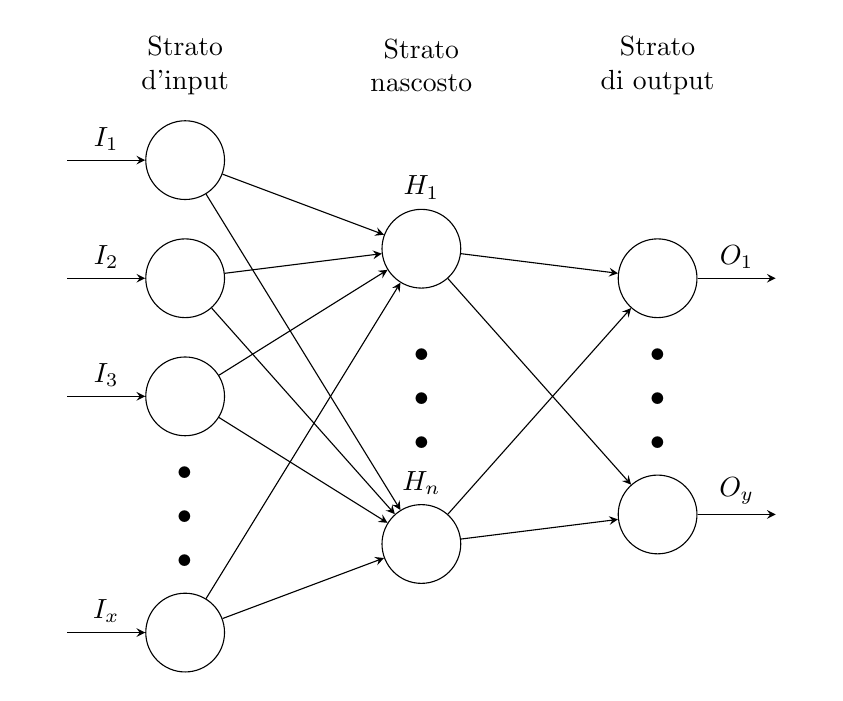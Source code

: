 % Adapted from: https://tex.stackexchange.com/questions/153957/drawing-neural-network-with-tikz
\begin{tikzpicture}[x=1.5cm, y=1.5cm, >=stealth]
\def\layersep{2.5cm}
\tikzset{%
  every neuron/.style={
    circle,
    draw,
    minimum size=1cm
  },
  neuron missing/.style={
    draw=none, 
    scale=4,
    text height=0.333cm,
    execute at begin node=\color{black}$\vdots$
  },
}
\foreach \m/\l [count=\y] in {1,2,3,missing,4}
  \node [every neuron/.try, neuron \m/.try] (input-\m) at (0,2.5-\y) {};

\foreach \m [count=\y] in {1,missing,2}
  \node [every neuron/.try, neuron \m/.try ] (hidden-\m) at (2,2-\y*1.25) {};

\foreach \m [count=\y] in {1,missing,2}
  \node [every neuron/.try, neuron \m/.try ] (output-\m) at (4,1.5-\y) {};

\foreach \l [count=\i] in {1,2,3,x}
  \draw [<-] (input-\i) -- ++(-1,0)
    node [above, midway] {$I_\l$};

\foreach \l [count=\i] in {1,n}
  \node [above] at (hidden-\i.north) {$H_\l$};

\foreach \l [count=\i] in {1,y}
  \draw [->] (output-\i) -- ++(1,0)
    node [above, midway] {$O_\l$};

\foreach \i in {1,...,4}
  \foreach \j in {1,...,2}
    \draw [->] (input-\i) -- (hidden-\j);

\foreach \i in {1,...,2}
  \foreach \j in {1,...,2}
    \draw [->] (hidden-\i) -- (output-\j);

\foreach \l [count=\x from 0] in {d'input, nascosto, di output}
  \node [align=center] at (\x*2,2.3) {Strato \\ \l};

\end{tikzpicture} 
